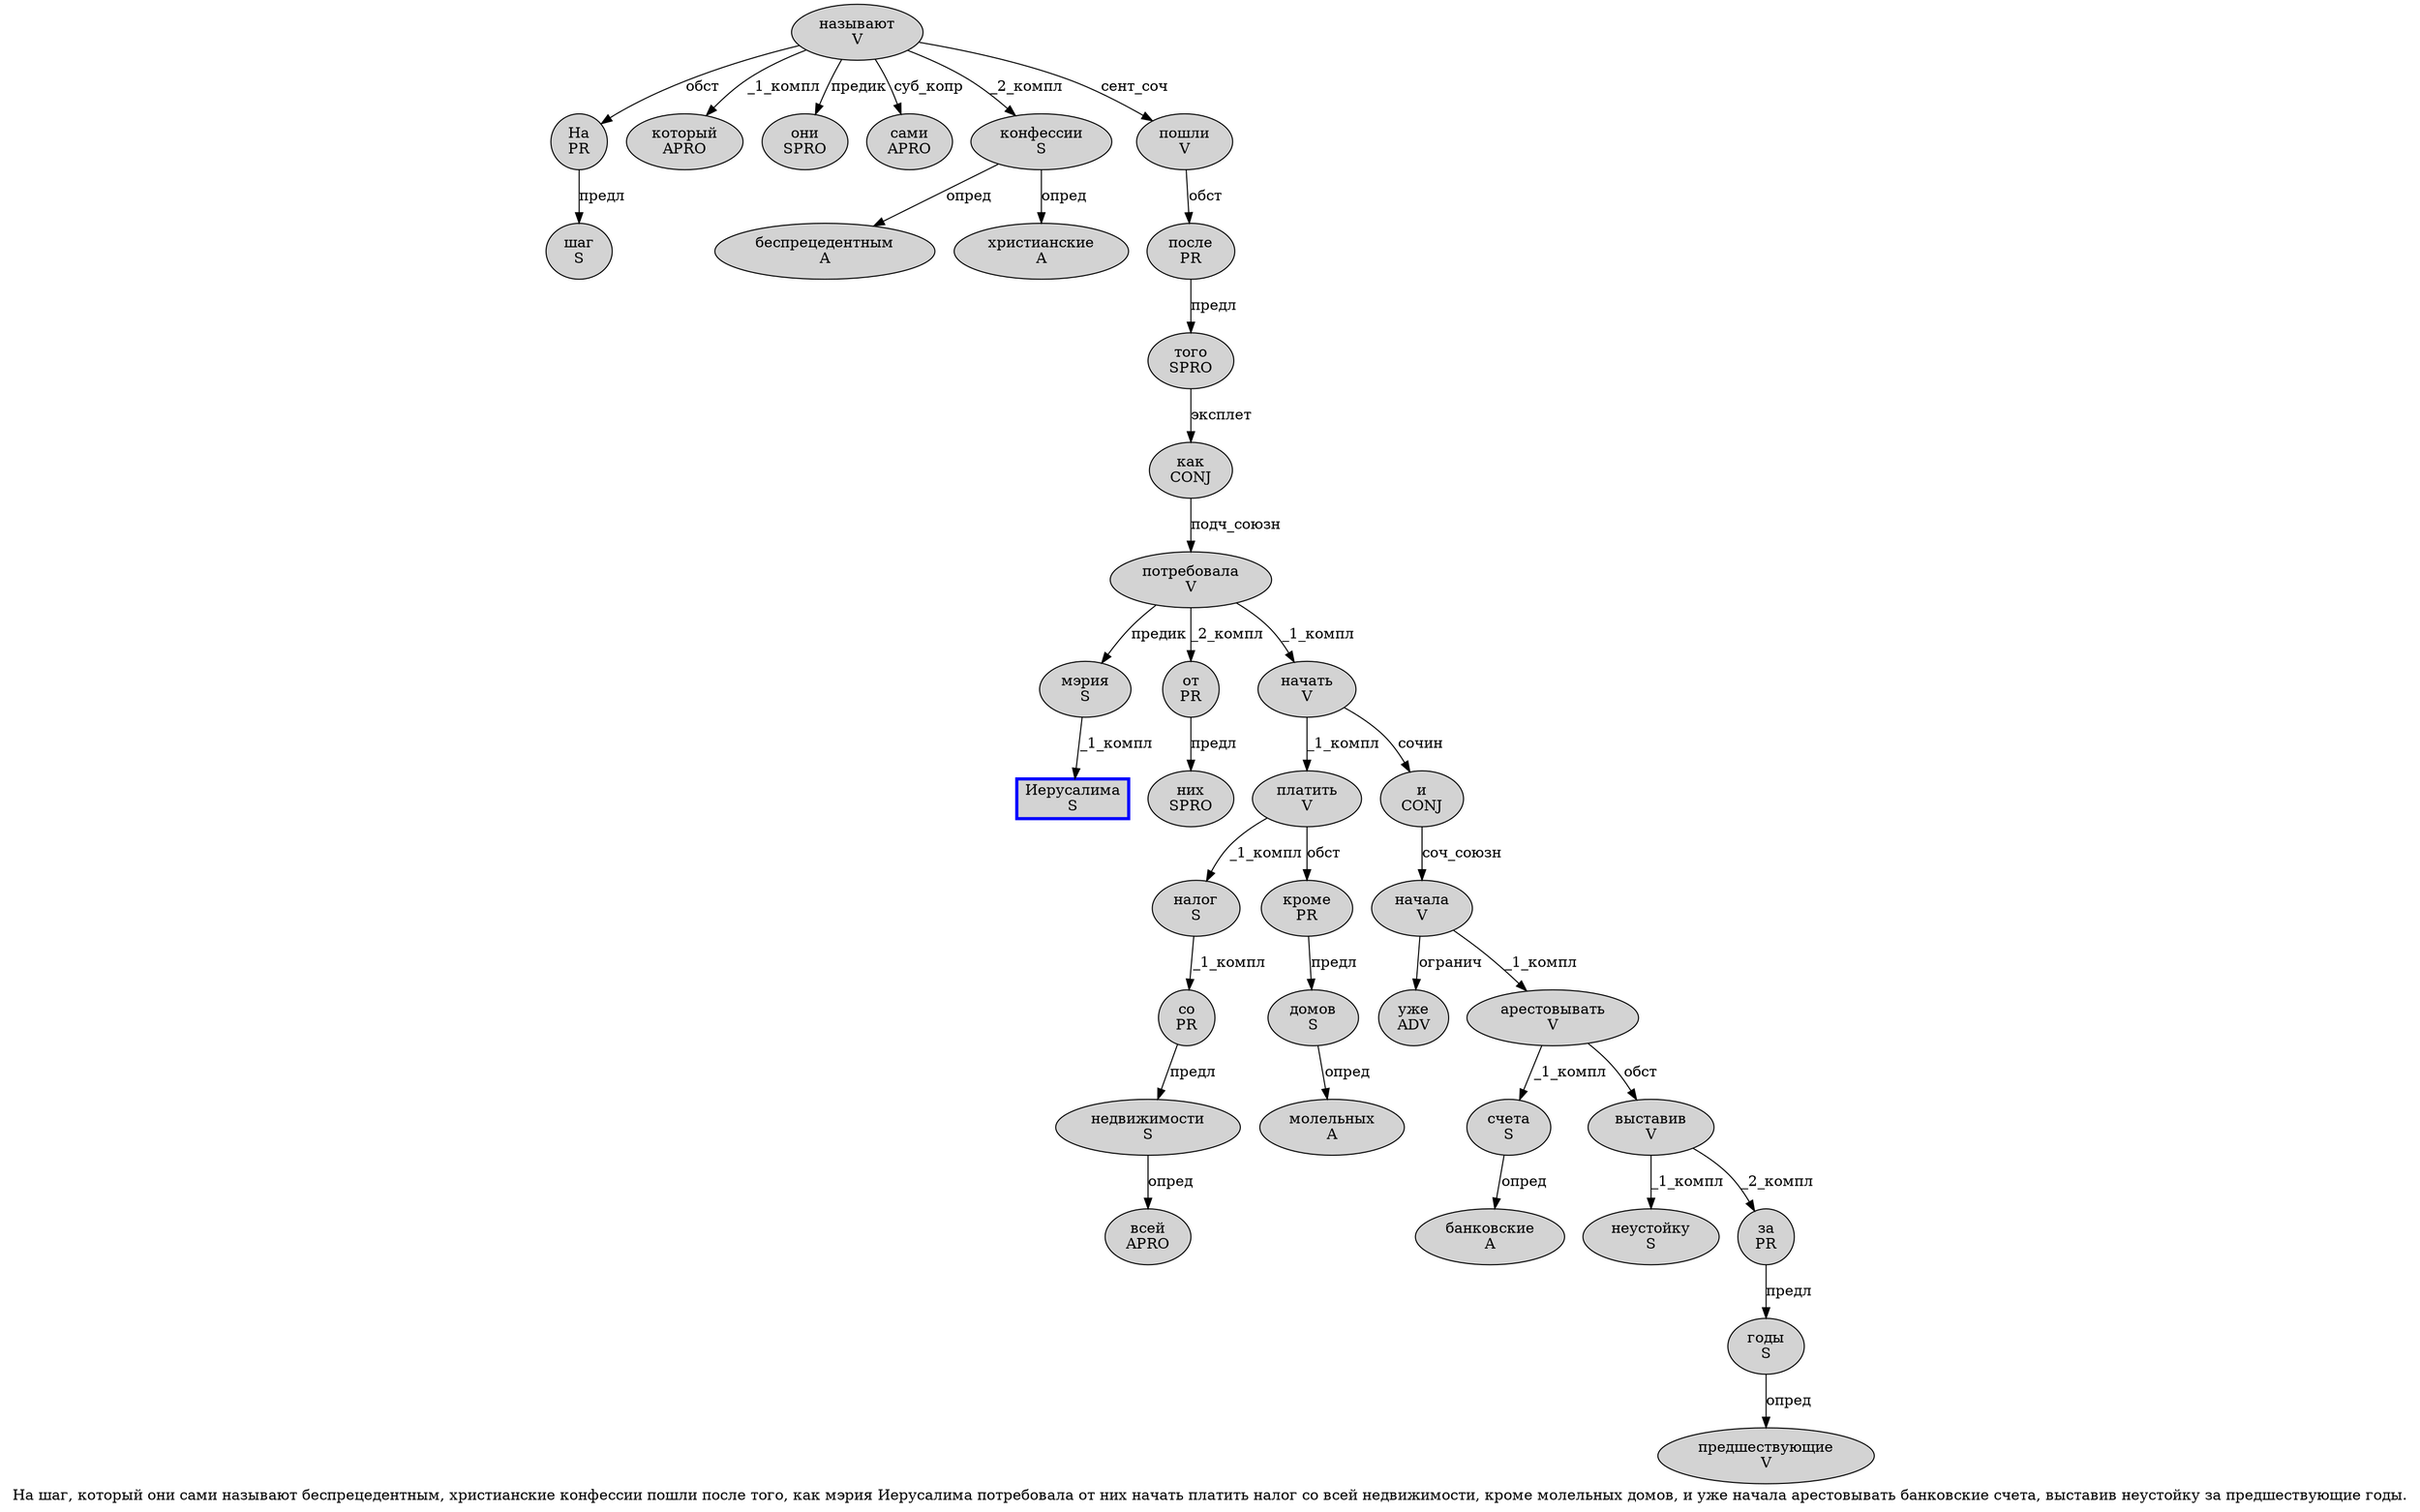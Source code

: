 digraph SENTENCE_14 {
	graph [label="На шаг, который они сами называют беспрецедентным, христианские конфессии пошли после того, как мэрия Иерусалима потребовала от них начать платить налог со всей недвижимости, кроме молельных домов, и уже начала арестовывать банковские счета, выставив неустойку за предшествующие годы."]
	node [style=filled]
		0 [label="На
PR" color="" fillcolor=lightgray penwidth=1 shape=ellipse]
		1 [label="шаг
S" color="" fillcolor=lightgray penwidth=1 shape=ellipse]
		3 [label="который
APRO" color="" fillcolor=lightgray penwidth=1 shape=ellipse]
		4 [label="они
SPRO" color="" fillcolor=lightgray penwidth=1 shape=ellipse]
		5 [label="сами
APRO" color="" fillcolor=lightgray penwidth=1 shape=ellipse]
		6 [label="называют
V" color="" fillcolor=lightgray penwidth=1 shape=ellipse]
		7 [label="беспрецедентным
A" color="" fillcolor=lightgray penwidth=1 shape=ellipse]
		9 [label="христианские
A" color="" fillcolor=lightgray penwidth=1 shape=ellipse]
		10 [label="конфессии
S" color="" fillcolor=lightgray penwidth=1 shape=ellipse]
		11 [label="пошли
V" color="" fillcolor=lightgray penwidth=1 shape=ellipse]
		12 [label="после
PR" color="" fillcolor=lightgray penwidth=1 shape=ellipse]
		13 [label="того
SPRO" color="" fillcolor=lightgray penwidth=1 shape=ellipse]
		15 [label="как
CONJ" color="" fillcolor=lightgray penwidth=1 shape=ellipse]
		16 [label="мэрия
S" color="" fillcolor=lightgray penwidth=1 shape=ellipse]
		17 [label="Иерусалима
S" color=blue fillcolor=lightgray penwidth=3 shape=box]
		18 [label="потребовала
V" color="" fillcolor=lightgray penwidth=1 shape=ellipse]
		19 [label="от
PR" color="" fillcolor=lightgray penwidth=1 shape=ellipse]
		20 [label="них
SPRO" color="" fillcolor=lightgray penwidth=1 shape=ellipse]
		21 [label="начать
V" color="" fillcolor=lightgray penwidth=1 shape=ellipse]
		22 [label="платить
V" color="" fillcolor=lightgray penwidth=1 shape=ellipse]
		23 [label="налог
S" color="" fillcolor=lightgray penwidth=1 shape=ellipse]
		24 [label="со
PR" color="" fillcolor=lightgray penwidth=1 shape=ellipse]
		25 [label="всей
APRO" color="" fillcolor=lightgray penwidth=1 shape=ellipse]
		26 [label="недвижимости
S" color="" fillcolor=lightgray penwidth=1 shape=ellipse]
		28 [label="кроме
PR" color="" fillcolor=lightgray penwidth=1 shape=ellipse]
		29 [label="молельных
A" color="" fillcolor=lightgray penwidth=1 shape=ellipse]
		30 [label="домов
S" color="" fillcolor=lightgray penwidth=1 shape=ellipse]
		32 [label="и
CONJ" color="" fillcolor=lightgray penwidth=1 shape=ellipse]
		33 [label="уже
ADV" color="" fillcolor=lightgray penwidth=1 shape=ellipse]
		34 [label="начала
V" color="" fillcolor=lightgray penwidth=1 shape=ellipse]
		35 [label="арестовывать
V" color="" fillcolor=lightgray penwidth=1 shape=ellipse]
		36 [label="банковские
A" color="" fillcolor=lightgray penwidth=1 shape=ellipse]
		37 [label="счета
S" color="" fillcolor=lightgray penwidth=1 shape=ellipse]
		39 [label="выставив
V" color="" fillcolor=lightgray penwidth=1 shape=ellipse]
		40 [label="неустойку
S" color="" fillcolor=lightgray penwidth=1 shape=ellipse]
		41 [label="за
PR" color="" fillcolor=lightgray penwidth=1 shape=ellipse]
		42 [label="предшествующие
V" color="" fillcolor=lightgray penwidth=1 shape=ellipse]
		43 [label="годы
S" color="" fillcolor=lightgray penwidth=1 shape=ellipse]
			26 -> 25 [label="опред"]
			22 -> 23 [label="_1_компл"]
			22 -> 28 [label="обст"]
			19 -> 20 [label="предл"]
			12 -> 13 [label="предл"]
			41 -> 43 [label="предл"]
			37 -> 36 [label="опред"]
			16 -> 17 [label="_1_компл"]
			23 -> 24 [label="_1_компл"]
			18 -> 16 [label="предик"]
			18 -> 19 [label="_2_компл"]
			18 -> 21 [label="_1_компл"]
			6 -> 0 [label="обст"]
			6 -> 3 [label="_1_компл"]
			6 -> 4 [label="предик"]
			6 -> 5 [label="суб_копр"]
			6 -> 10 [label="_2_компл"]
			6 -> 11 [label="сент_соч"]
			13 -> 15 [label="эксплет"]
			11 -> 12 [label="обст"]
			39 -> 40 [label="_1_компл"]
			39 -> 41 [label="_2_компл"]
			34 -> 33 [label="огранич"]
			34 -> 35 [label="_1_компл"]
			0 -> 1 [label="предл"]
			15 -> 18 [label="подч_союзн"]
			28 -> 30 [label="предл"]
			30 -> 29 [label="опред"]
			32 -> 34 [label="соч_союзн"]
			10 -> 7 [label="опред"]
			10 -> 9 [label="опред"]
			35 -> 37 [label="_1_компл"]
			35 -> 39 [label="обст"]
			24 -> 26 [label="предл"]
			21 -> 22 [label="_1_компл"]
			21 -> 32 [label="сочин"]
			43 -> 42 [label="опред"]
}
